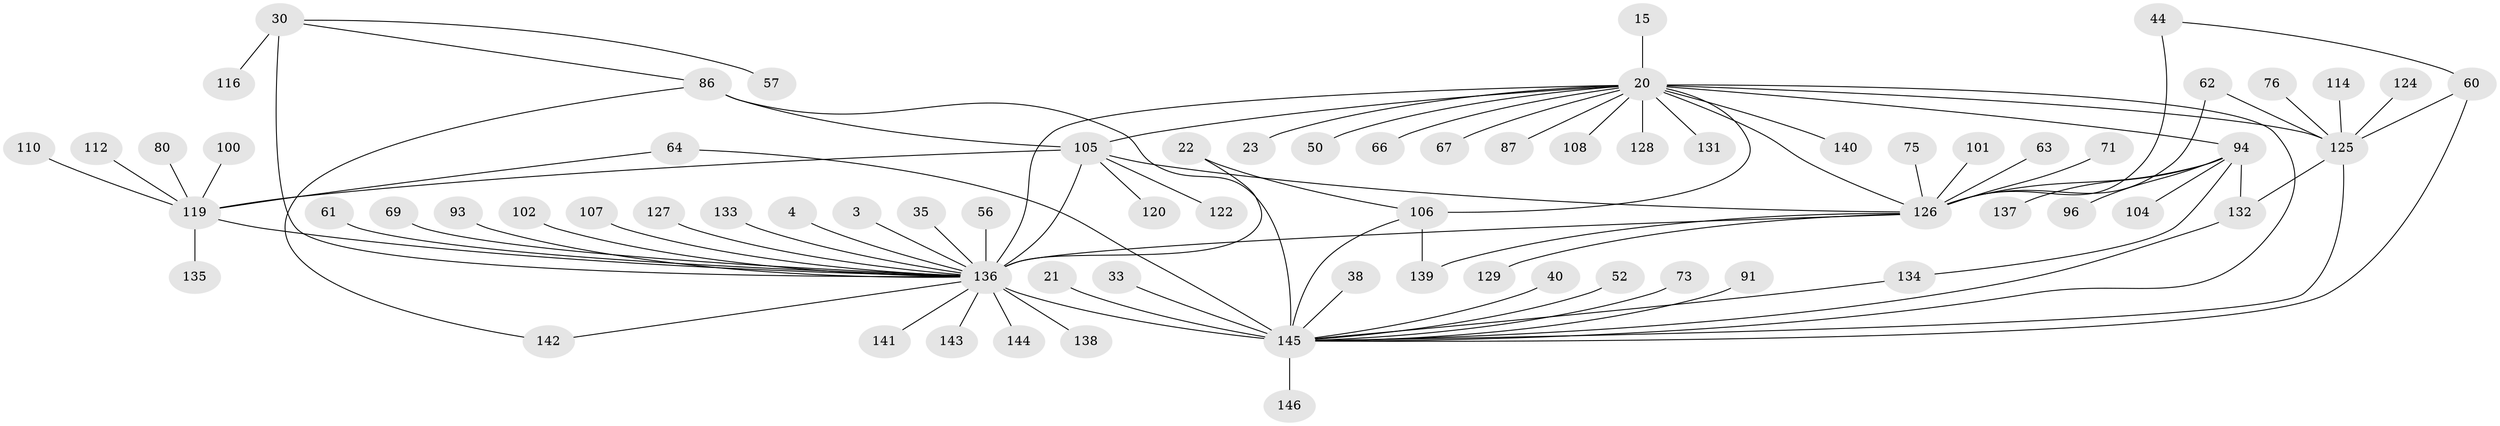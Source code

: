// original degree distribution, {17: 0.00684931506849315, 9: 0.0136986301369863, 1: 0.3972602739726027, 12: 0.0136986301369863, 4: 0.0684931506849315, 2: 0.2534246575342466, 7: 0.0136986301369863, 3: 0.13013698630136986, 19: 0.00684931506849315, 5: 0.0410958904109589, 6: 0.0410958904109589, 11: 0.00684931506849315, 10: 0.00684931506849315}
// Generated by graph-tools (version 1.1) at 2025/47/03/09/25 04:47:50]
// undirected, 73 vertices, 92 edges
graph export_dot {
graph [start="1"]
  node [color=gray90,style=filled];
  3;
  4;
  15;
  20 [super="+13+11"];
  21;
  22;
  23;
  30;
  33;
  35;
  38;
  40;
  44;
  50;
  52;
  56;
  57;
  60;
  61;
  62;
  63;
  64;
  66;
  67 [super="+36"];
  69;
  71;
  73 [super="+53+70"];
  75;
  76;
  80;
  86 [super="+85"];
  87;
  91;
  93 [super="+59"];
  94 [super="+26+82"];
  96;
  100;
  101;
  102;
  104;
  105 [super="+45+72"];
  106 [super="+58"];
  107;
  108;
  110;
  112;
  114;
  116;
  119 [super="+42+74+12+98+51"];
  120;
  122;
  124 [super="+77"];
  125 [super="+113+81+46"];
  126 [super="+121+55"];
  127;
  128;
  129 [super="+88+99"];
  131;
  132 [super="+29+47+68+111"];
  133;
  134 [super="+39+89"];
  135;
  136 [super="+130+103+109+123"];
  137;
  138 [super="+32"];
  139;
  140;
  141;
  142;
  143;
  144;
  145 [super="+65+117+118"];
  146;
  3 -- 136;
  4 -- 136;
  15 -- 20;
  20 -- 87 [weight=2];
  20 -- 128;
  20 -- 131;
  20 -- 94 [weight=6];
  20 -- 105 [weight=2];
  20 -- 50;
  20 -- 66;
  20 -- 106 [weight=2];
  20 -- 108;
  20 -- 140;
  20 -- 23;
  20 -- 125 [weight=5];
  20 -- 145;
  20 -- 136 [weight=9];
  20 -- 67;
  20 -- 126 [weight=2];
  21 -- 145;
  22 -- 106;
  22 -- 136;
  30 -- 57;
  30 -- 86;
  30 -- 116;
  30 -- 136 [weight=2];
  33 -- 145;
  35 -- 136;
  38 -- 145;
  40 -- 145;
  44 -- 60;
  44 -- 126 [weight=2];
  52 -- 145;
  56 -- 136;
  60 -- 125;
  60 -- 145;
  61 -- 136;
  62 -- 125;
  62 -- 126;
  63 -- 126;
  64 -- 145;
  64 -- 119;
  69 -- 136;
  71 -- 126;
  73 -- 145 [weight=2];
  75 -- 126;
  76 -- 125;
  80 -- 119;
  86 -- 105;
  86 -- 142;
  86 -- 145 [weight=2];
  91 -- 145;
  93 -- 136;
  94 -- 96;
  94 -- 137;
  94 -- 104;
  94 -- 134;
  94 -- 132;
  94 -- 126 [weight=2];
  100 -- 119;
  101 -- 126;
  102 -- 136;
  105 -- 120;
  105 -- 122;
  105 -- 119;
  105 -- 126;
  105 -- 136;
  106 -- 139;
  106 -- 145;
  107 -- 136;
  110 -- 119;
  112 -- 119;
  114 -- 125;
  119 -- 135;
  119 -- 136 [weight=6];
  124 -- 125;
  125 -- 145;
  125 -- 132;
  126 -- 136 [weight=2];
  126 -- 129;
  126 -- 139;
  127 -- 136;
  132 -- 145;
  133 -- 136;
  134 -- 145;
  136 -- 145 [weight=7];
  136 -- 142;
  136 -- 143;
  136 -- 138;
  136 -- 141;
  136 -- 144;
  145 -- 146;
}

